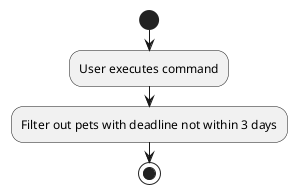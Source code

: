 @startuml
start
:User executes command;

:Filter out pets with deadline not within 3 days;


stop
@enduml
